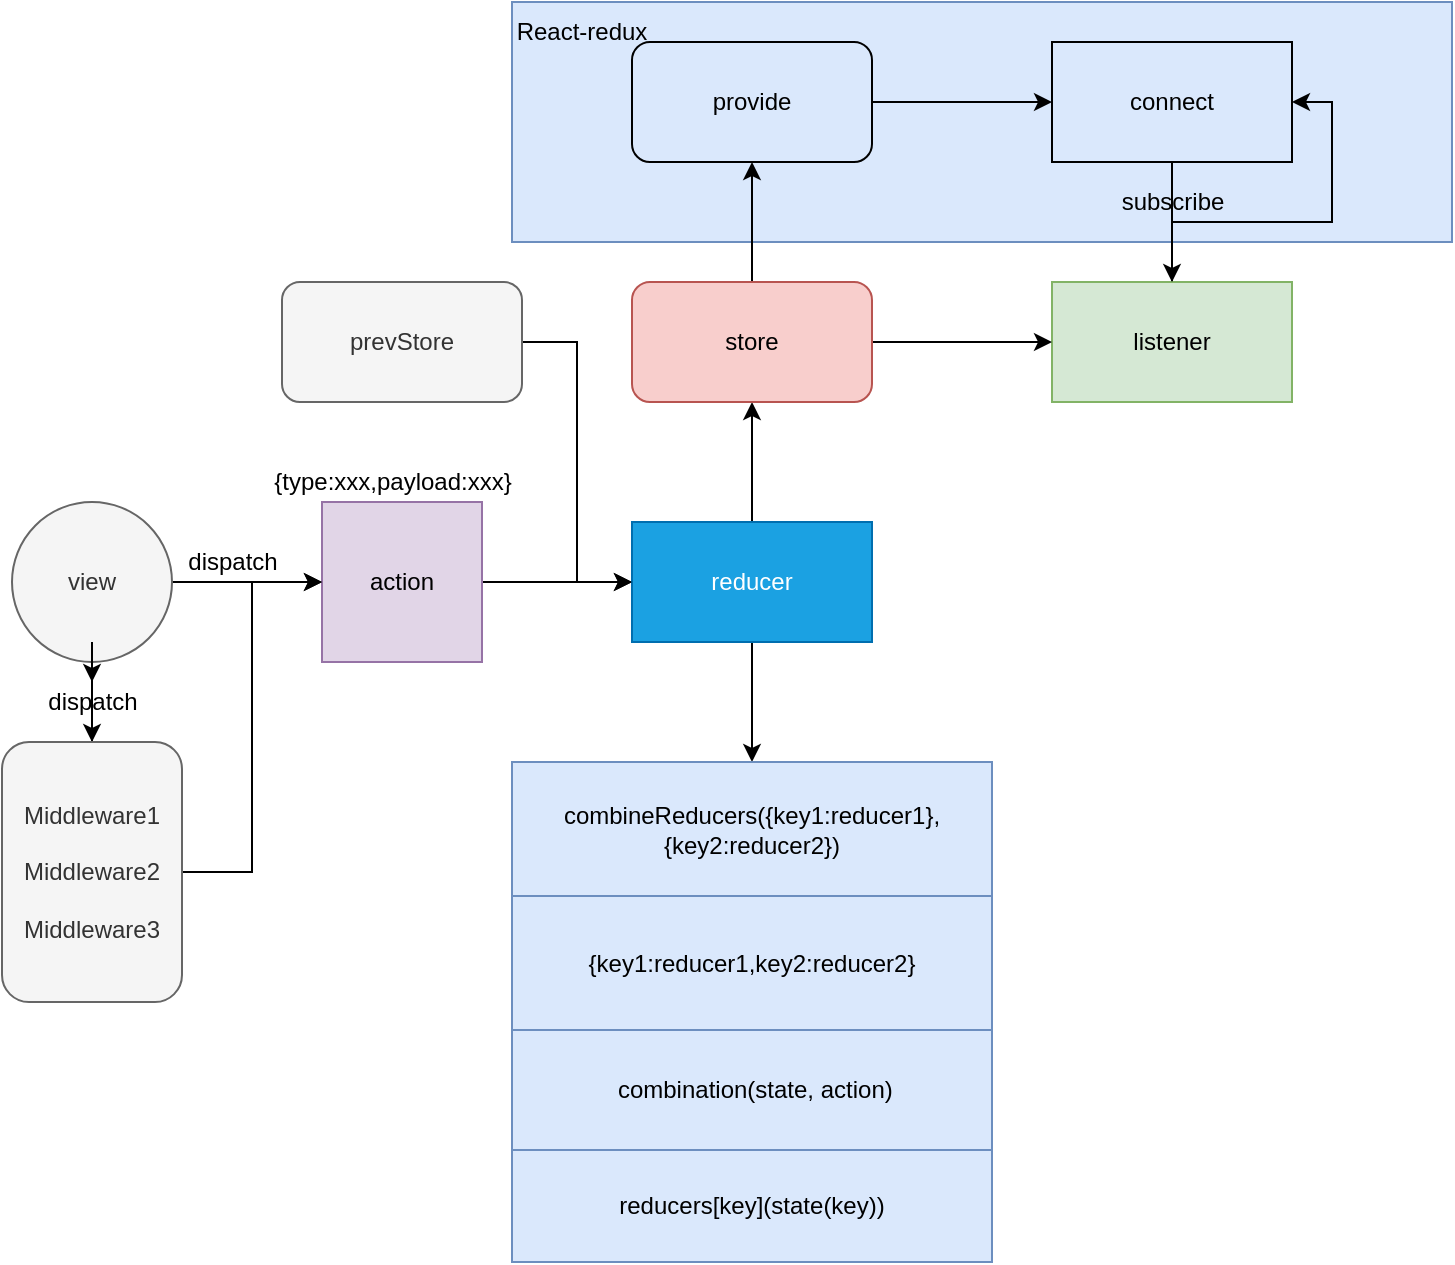 <mxfile version="12.3.0" type="github" pages="1"><diagram id="exf6a09Harj7AKIC-OpU" name="Page-1"><mxGraphModel dx="1422" dy="1882" grid="1" gridSize="10" guides="1" tooltips="1" connect="1" arrows="1" fold="1" page="1" pageScale="1" pageWidth="827" pageHeight="1169" math="0" shadow="0"><root><mxCell id="0"/><mxCell id="1" parent="0"/><mxCell id="HeGYDBa8QM8C_g8D9U1q-72" value="" style="rounded=0;whiteSpace=wrap;html=1;fillColor=#dae8fc;align=center;strokeColor=#6c8ebf;" vertex="1" parent="1"><mxGeometry x="280" y="-10" width="470" height="120" as="geometry"/></mxCell><mxCell id="HeGYDBa8QM8C_g8D9U1q-6" style="edgeStyle=orthogonalEdgeStyle;rounded=0;orthogonalLoop=1;jettySize=auto;html=1;entryX=0;entryY=0.5;entryDx=0;entryDy=0;" edge="1" parent="1" source="HeGYDBa8QM8C_g8D9U1q-1" target="HeGYDBa8QM8C_g8D9U1q-2"><mxGeometry relative="1" as="geometry"/></mxCell><mxCell id="HeGYDBa8QM8C_g8D9U1q-1" value="action" style="whiteSpace=wrap;html=1;aspect=fixed;fillColor=#e1d5e7;strokeColor=#9673a6;" vertex="1" parent="1"><mxGeometry x="185" y="240" width="80" height="80" as="geometry"/></mxCell><mxCell id="HeGYDBa8QM8C_g8D9U1q-13" value="" style="edgeStyle=orthogonalEdgeStyle;rounded=0;orthogonalLoop=1;jettySize=auto;html=1;" edge="1" parent="1" source="HeGYDBa8QM8C_g8D9U1q-2" target="HeGYDBa8QM8C_g8D9U1q-11"><mxGeometry relative="1" as="geometry"/></mxCell><mxCell id="HeGYDBa8QM8C_g8D9U1q-58" style="edgeStyle=orthogonalEdgeStyle;rounded=0;orthogonalLoop=1;jettySize=auto;html=1;" edge="1" parent="1" source="HeGYDBa8QM8C_g8D9U1q-2" target="HeGYDBa8QM8C_g8D9U1q-52"><mxGeometry relative="1" as="geometry"/></mxCell><mxCell id="HeGYDBa8QM8C_g8D9U1q-2" value="reducer" style="rounded=0;whiteSpace=wrap;html=1;fillColor=#1ba1e2;strokeColor=#006EAF;fontColor=#ffffff;" vertex="1" parent="1"><mxGeometry x="340" y="250" width="120" height="60" as="geometry"/></mxCell><mxCell id="HeGYDBa8QM8C_g8D9U1q-5" style="edgeStyle=orthogonalEdgeStyle;rounded=0;orthogonalLoop=1;jettySize=auto;html=1;entryX=0;entryY=0.5;entryDx=0;entryDy=0;" edge="1" parent="1" source="HeGYDBa8QM8C_g8D9U1q-4" target="HeGYDBa8QM8C_g8D9U1q-1"><mxGeometry relative="1" as="geometry"/></mxCell><mxCell id="HeGYDBa8QM8C_g8D9U1q-27" style="edgeStyle=orthogonalEdgeStyle;rounded=0;orthogonalLoop=1;jettySize=auto;html=1;" edge="1" parent="1" source="HeGYDBa8QM8C_g8D9U1q-31" target="HeGYDBa8QM8C_g8D9U1q-25"><mxGeometry relative="1" as="geometry"/></mxCell><mxCell id="HeGYDBa8QM8C_g8D9U1q-4" value="view" style="ellipse;whiteSpace=wrap;html=1;aspect=fixed;fillColor=#f5f5f5;strokeColor=#666666;fontColor=#333333;" vertex="1" parent="1"><mxGeometry x="30" y="240" width="80" height="80" as="geometry"/></mxCell><mxCell id="HeGYDBa8QM8C_g8D9U1q-71" style="edgeStyle=orthogonalEdgeStyle;rounded=0;orthogonalLoop=1;jettySize=auto;html=1;entryX=1;entryY=0.5;entryDx=0;entryDy=0;" edge="1" parent="1" source="HeGYDBa8QM8C_g8D9U1q-7" target="HeGYDBa8QM8C_g8D9U1q-62"><mxGeometry relative="1" as="geometry"/></mxCell><mxCell id="HeGYDBa8QM8C_g8D9U1q-7" value="listener" style="rounded=0;whiteSpace=wrap;html=1;fillColor=#d5e8d4;strokeColor=#82b366;" vertex="1" parent="1"><mxGeometry x="550" y="130" width="120" height="60" as="geometry"/></mxCell><mxCell id="HeGYDBa8QM8C_g8D9U1q-9" value="dispatch" style="text;html=1;align=center;verticalAlign=middle;resizable=0;points=[];;autosize=1;" vertex="1" parent="1"><mxGeometry x="110" y="260" width="60" height="20" as="geometry"/></mxCell><mxCell id="HeGYDBa8QM8C_g8D9U1q-12" style="edgeStyle=orthogonalEdgeStyle;rounded=0;orthogonalLoop=1;jettySize=auto;html=1;" edge="1" parent="1" source="HeGYDBa8QM8C_g8D9U1q-11" target="HeGYDBa8QM8C_g8D9U1q-7"><mxGeometry relative="1" as="geometry"/></mxCell><mxCell id="HeGYDBa8QM8C_g8D9U1q-69" style="edgeStyle=orthogonalEdgeStyle;rounded=0;orthogonalLoop=1;jettySize=auto;html=1;entryX=0.5;entryY=1;entryDx=0;entryDy=0;" edge="1" parent="1" source="HeGYDBa8QM8C_g8D9U1q-11" target="HeGYDBa8QM8C_g8D9U1q-68"><mxGeometry relative="1" as="geometry"/></mxCell><mxCell id="HeGYDBa8QM8C_g8D9U1q-11" value="store&lt;br&gt;" style="rounded=1;whiteSpace=wrap;html=1;fillColor=#f8cecc;strokeColor=#b85450;" vertex="1" parent="1"><mxGeometry x="340" y="130" width="120" height="60" as="geometry"/></mxCell><mxCell id="HeGYDBa8QM8C_g8D9U1q-21" style="edgeStyle=orthogonalEdgeStyle;rounded=0;orthogonalLoop=1;jettySize=auto;html=1;entryX=0;entryY=0.5;entryDx=0;entryDy=0;" edge="1" parent="1" source="HeGYDBa8QM8C_g8D9U1q-18" target="HeGYDBa8QM8C_g8D9U1q-2"><mxGeometry relative="1" as="geometry"><mxPoint x="310" y="278" as="targetPoint"/></mxGeometry></mxCell><mxCell id="HeGYDBa8QM8C_g8D9U1q-18" value="prevStore" style="rounded=1;whiteSpace=wrap;html=1;fillColor=#f5f5f5;strokeColor=#666666;fontColor=#333333;" vertex="1" parent="1"><mxGeometry x="165" y="130" width="120" height="60" as="geometry"/></mxCell><mxCell id="HeGYDBa8QM8C_g8D9U1q-16" value="{type:xxx,payload:xxx}" style="text;html=1;align=center;verticalAlign=middle;resizable=0;points=[];;autosize=1;" vertex="1" parent="1"><mxGeometry x="155" y="220" width="130" height="20" as="geometry"/></mxCell><mxCell id="HeGYDBa8QM8C_g8D9U1q-60" style="edgeStyle=orthogonalEdgeStyle;rounded=0;orthogonalLoop=1;jettySize=auto;html=1;entryX=0;entryY=0.5;entryDx=0;entryDy=0;" edge="1" parent="1" source="HeGYDBa8QM8C_g8D9U1q-25" target="HeGYDBa8QM8C_g8D9U1q-1"><mxGeometry relative="1" as="geometry"/></mxCell><mxCell id="HeGYDBa8QM8C_g8D9U1q-25" value="Middleware1&lt;br&gt;&lt;br&gt;Middleware2&lt;br&gt;&lt;br&gt;Middleware3" style="rounded=1;whiteSpace=wrap;html=1;align=center;horizontal=1;verticalAlign=middle;fillColor=#f5f5f5;strokeColor=#666666;fontColor=#333333;" vertex="1" parent="1"><mxGeometry x="25" y="360" width="90" height="130" as="geometry"/></mxCell><mxCell id="HeGYDBa8QM8C_g8D9U1q-30" value="&lt;span style=&quot;color: rgba(0 , 0 , 0 , 0) ; font-family: monospace ; font-size: 0px&quot;&gt;%3CmxGraphModel%3E%3Croot%3E%3CmxCell%20id%3D%220%22%2F%3E%3CmxCell%20id%3D%221%22%20parent%3D%220%22%2F%3E%3CmxCell%20id%3D%222%22%20value%3D%22dispatch%22%20style%3D%22text%3Bhtml%3D1%3Balign%3Dcenter%3BverticalAlign%3Dmiddle%3Bresizable%3D0%3Bpoints%3D%5B%5D%3B%3Bautosize%3D1%3B%22%20vertex%3D%221%22%20parent%3D%221%22%3E%3CmxGeometry%20x%3D%22110%22%20y%3D%22260%22%20width%3D%2260%22%20height%3D%2220%22%20as%3D%22geometry%22%2F%3E%3C%2FmxCell%3E%3C%2Froot%3E%3C%2FmxGraphModel%3E&lt;/span&gt;" style="text;html=1;align=center;verticalAlign=middle;resizable=0;points=[];;autosize=1;" vertex="1" parent="1"><mxGeometry x="93" y="333" width="20" height="20" as="geometry"/></mxCell><mxCell id="HeGYDBa8QM8C_g8D9U1q-31" value="dispatch" style="text;html=1;align=center;verticalAlign=middle;resizable=0;points=[];;autosize=1;" vertex="1" parent="1"><mxGeometry x="40" y="330" width="60" height="20" as="geometry"/></mxCell><mxCell id="HeGYDBa8QM8C_g8D9U1q-32" style="edgeStyle=orthogonalEdgeStyle;rounded=0;orthogonalLoop=1;jettySize=auto;html=1;" edge="1" parent="1" source="HeGYDBa8QM8C_g8D9U1q-4" target="HeGYDBa8QM8C_g8D9U1q-31"><mxGeometry relative="1" as="geometry"><mxPoint x="70" y="320" as="sourcePoint"/><mxPoint x="70" y="360" as="targetPoint"/></mxGeometry></mxCell><mxCell id="HeGYDBa8QM8C_g8D9U1q-57" value="" style="group;fillColor=#f5f5f5;strokeColor=#666666;fontColor=#333333;" vertex="1" connectable="0" parent="1"><mxGeometry x="280" y="370" width="240" height="250" as="geometry"/></mxCell><mxCell id="HeGYDBa8QM8C_g8D9U1q-48" value="&lt;div style=&quot;text-align: left&quot;&gt;&lt;span&gt;reducers[&lt;/span&gt;key&lt;span&gt;](state(key))&lt;/span&gt;&lt;/div&gt;" style="rounded=0;whiteSpace=wrap;html=1;align=center;fillColor=#dae8fc;strokeColor=#6c8ebf;" vertex="1" parent="HeGYDBa8QM8C_g8D9U1q-57"><mxGeometry y="194" width="240" height="56" as="geometry"/></mxCell><mxCell id="HeGYDBa8QM8C_g8D9U1q-52" value="combineReducers({key1:reducer1},{key2:reducer2})" style="rounded=0;whiteSpace=wrap;html=1;fillColor=#dae8fc;align=center;strokeColor=#6c8ebf;" vertex="1" parent="HeGYDBa8QM8C_g8D9U1q-57"><mxGeometry width="240" height="67" as="geometry"/></mxCell><mxCell id="HeGYDBa8QM8C_g8D9U1q-53" value="{key1:reducer1,key2:reducer2}" style="rounded=0;whiteSpace=wrap;html=1;fillColor=#dae8fc;align=center;strokeColor=#6c8ebf;" vertex="1" parent="HeGYDBa8QM8C_g8D9U1q-57"><mxGeometry y="67" width="240" height="67" as="geometry"/></mxCell><mxCell id="HeGYDBa8QM8C_g8D9U1q-56" value="&amp;nbsp;combination(state, action)" style="rounded=0;whiteSpace=wrap;html=1;fillColor=#dae8fc;align=center;strokeColor=#6c8ebf;" vertex="1" parent="HeGYDBa8QM8C_g8D9U1q-57"><mxGeometry y="134" width="240" height="60" as="geometry"/></mxCell><mxCell id="HeGYDBa8QM8C_g8D9U1q-63" style="edgeStyle=orthogonalEdgeStyle;rounded=0;orthogonalLoop=1;jettySize=auto;html=1;" edge="1" parent="1" source="HeGYDBa8QM8C_g8D9U1q-62" target="HeGYDBa8QM8C_g8D9U1q-7"><mxGeometry relative="1" as="geometry"/></mxCell><mxCell id="HeGYDBa8QM8C_g8D9U1q-62" value="connect" style="rounded=0;whiteSpace=wrap;html=1;fillColor=none;align=center;" vertex="1" parent="1"><mxGeometry x="550" y="10" width="120" height="60" as="geometry"/></mxCell><mxCell id="HeGYDBa8QM8C_g8D9U1q-64" value="subscribe" style="text;html=1;align=center;verticalAlign=middle;resizable=0;points=[];;autosize=1;" vertex="1" parent="1"><mxGeometry x="575" y="80" width="70" height="20" as="geometry"/></mxCell><mxCell id="HeGYDBa8QM8C_g8D9U1q-70" style="edgeStyle=orthogonalEdgeStyle;rounded=0;orthogonalLoop=1;jettySize=auto;html=1;" edge="1" parent="1" source="HeGYDBa8QM8C_g8D9U1q-68" target="HeGYDBa8QM8C_g8D9U1q-62"><mxGeometry relative="1" as="geometry"/></mxCell><mxCell id="HeGYDBa8QM8C_g8D9U1q-68" value="provide" style="rounded=1;whiteSpace=wrap;html=1;fillColor=none;align=center;" vertex="1" parent="1"><mxGeometry x="340" y="10" width="120" height="60" as="geometry"/></mxCell><mxCell id="HeGYDBa8QM8C_g8D9U1q-73" value="React-redux" style="text;html=1;strokeColor=none;fillColor=none;align=center;verticalAlign=middle;whiteSpace=wrap;rounded=0;" vertex="1" parent="1"><mxGeometry x="280" y="-10" width="70" height="30" as="geometry"/></mxCell></root></mxGraphModel></diagram></mxfile>